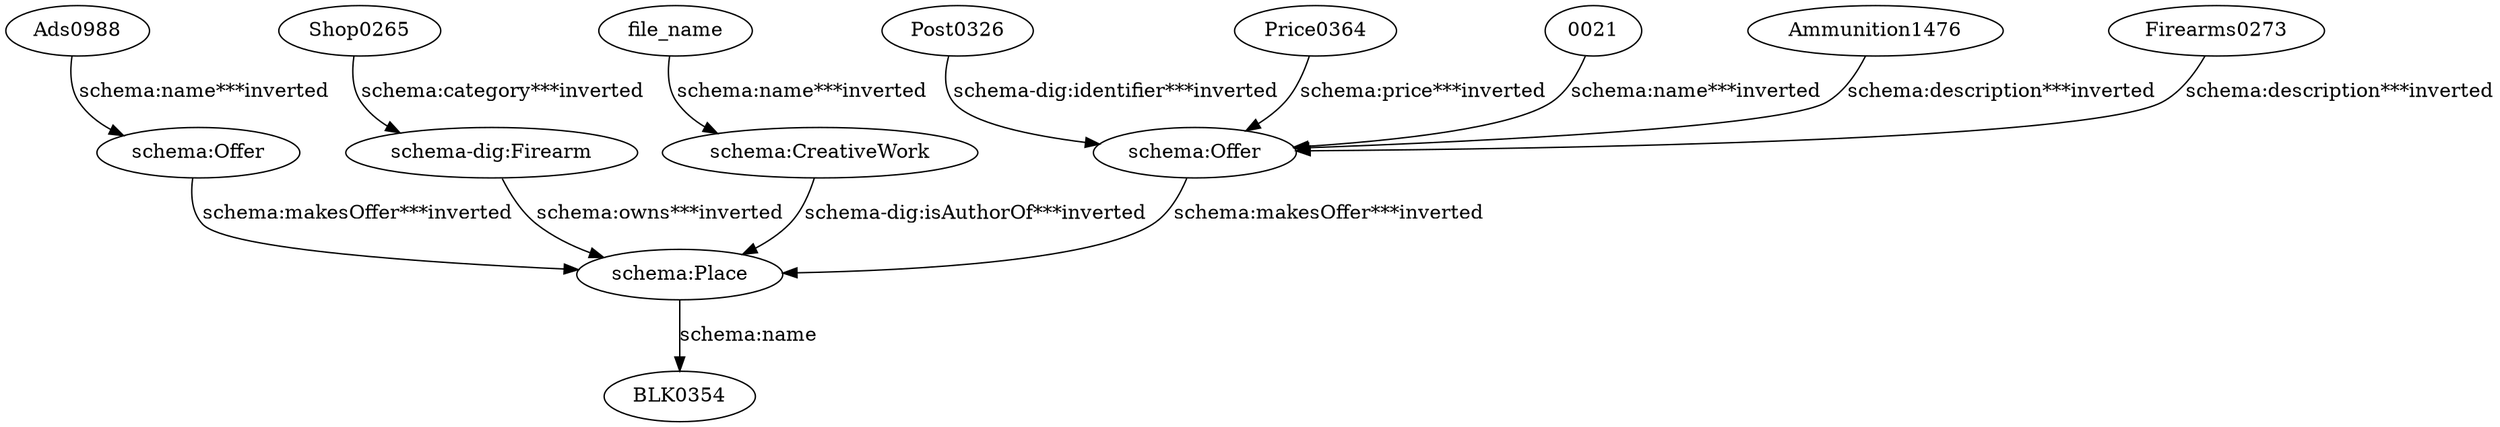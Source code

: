 digraph {
  "0021" [type=attribute_name,label="0021"]
  "schema:Offer1" [type=class_uri,label="schema:Offer"]
  Ads0988 [type=attribute_name,label=Ads0988]
  "schema:Offer2" [type=class_uri,label="schema:Offer"]
  Ammunition1476 [type=attribute_name,label=Ammunition1476]
  Firearms0273 [type=attribute_name,label=Firearms0273]
  Post0326 [type=attribute_name,label=Post0326]
  Price0364 [type=attribute_name,label=Price0364]
  Shop0265 [type=attribute_name,label=Shop0265]
  "schema-dig:Firearm1" [type=class_uri,label="schema-dig:Firearm"]
  file_name [type=attribute_name,label=file_name]
  "schema:CreativeWork1" [type=class_uri,label="schema:CreativeWork"]
  "schema:Place1" [type=class_uri,label="schema:Place"]
  BLK0354 [type=attribute_name,label=BLK0354]
  "0021" -> "schema:Offer1" [type=st_property_uri,label="schema:name***inverted",weight=1]
  Ads0988 -> "schema:Offer2" [type=st_property_uri,label="schema:name***inverted",weight=1]
  Ammunition1476 -> "schema:Offer1" [type=st_property_uri,label="schema:description***inverted",weight=1]
  Firearms0273 -> "schema:Offer1" [type=st_property_uri,label="schema:description***inverted",weight=1]
  Post0326 -> "schema:Offer1" [type=st_property_uri,label="schema-dig:identifier***inverted",weight=1]
  Price0364 -> "schema:Offer1" [type=st_property_uri,label="schema:price***inverted",weight=1]
  Shop0265 -> "schema-dig:Firearm1" [type=st_property_uri,label="schema:category***inverted",weight=1]
  file_name -> "schema:CreativeWork1" [type=st_property_uri,label="schema:name***inverted",weight=1]
  "schema-dig:Firearm1" -> "schema:Place1" [type=inherited,label="schema:owns***inverted",weight=4]
  "schema:CreativeWork1" -> "schema:Place1" [type=inherited,label="schema-dig:isAuthorOf***inverted",weight=4]
  "schema:Offer1" -> "schema:Place1" [type=inherited,label="schema:makesOffer***inverted",weight=4]
  "schema:Offer2" -> "schema:Place1" [type=inherited,label="schema:makesOffer***inverted",weight=4]
  "schema:Place1" -> BLK0354 [label="schema:name",type=st_property_uri]
}

